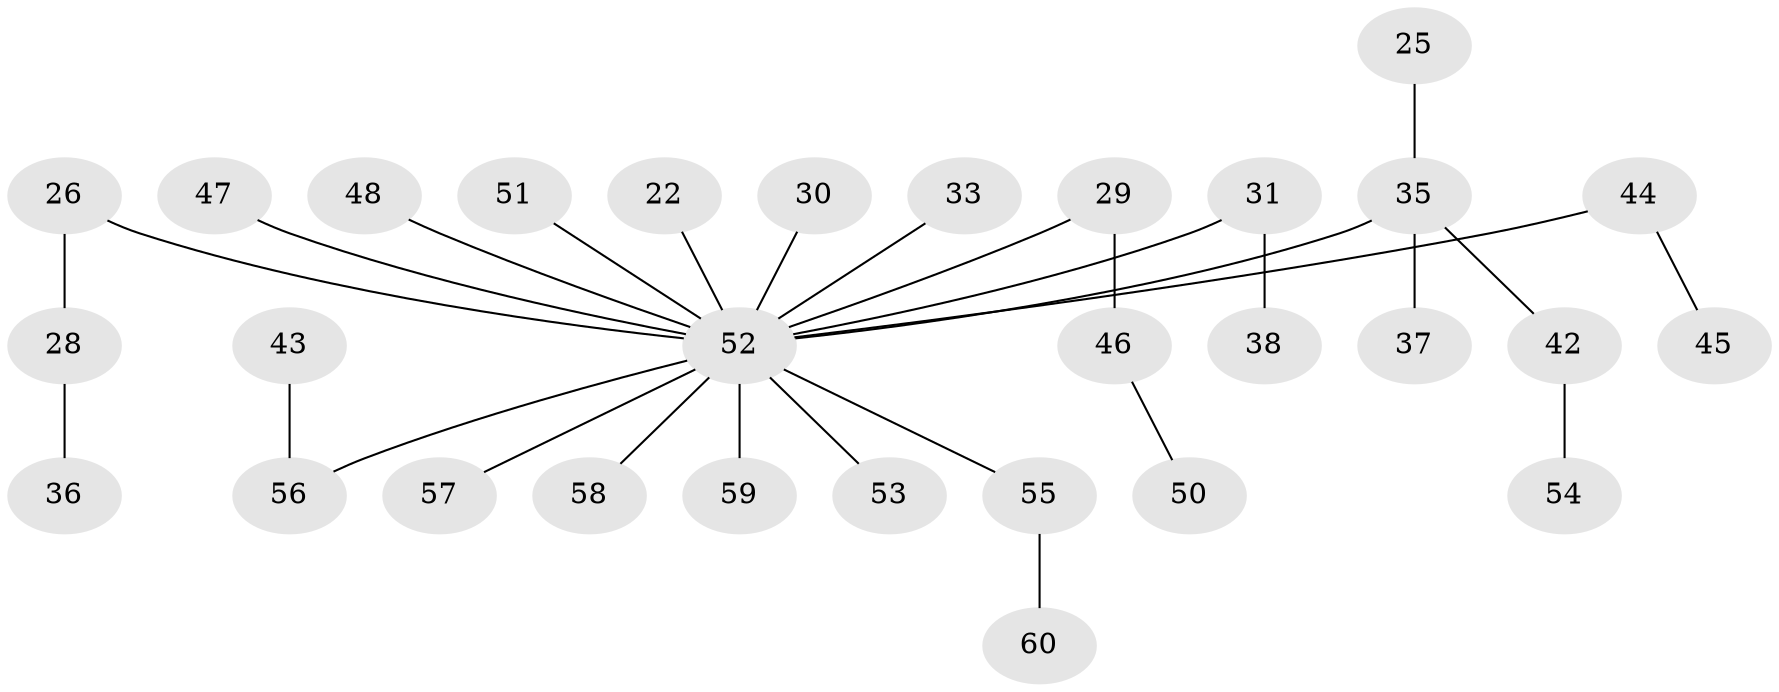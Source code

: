 // original degree distribution, {3: 0.1, 6: 0.016666666666666666, 5: 0.016666666666666666, 4: 0.06666666666666667, 7: 0.016666666666666666, 1: 0.4666666666666667, 2: 0.31666666666666665}
// Generated by graph-tools (version 1.1) at 2025/57/03/04/25 21:57:06]
// undirected, 30 vertices, 29 edges
graph export_dot {
graph [start="1"]
  node [color=gray90,style=filled];
  22;
  25;
  26;
  28;
  29 [super="+24"];
  30;
  31;
  33;
  35 [super="+20+21"];
  36;
  37;
  38;
  42 [super="+18"];
  43;
  44;
  45;
  46;
  47;
  48;
  50;
  51;
  52 [super="+23+39+49+40+41+11"];
  53;
  54;
  55;
  56 [super="+27"];
  57;
  58;
  59;
  60;
  22 -- 52;
  25 -- 35;
  26 -- 28;
  26 -- 52;
  28 -- 36;
  29 -- 46;
  29 -- 52;
  30 -- 52;
  31 -- 38;
  31 -- 52;
  33 -- 52;
  35 -- 37;
  35 -- 52;
  35 -- 42;
  42 -- 54;
  43 -- 56;
  44 -- 45;
  44 -- 52;
  46 -- 50;
  47 -- 52;
  48 -- 52;
  51 -- 52;
  52 -- 58;
  52 -- 56;
  52 -- 53;
  52 -- 55;
  52 -- 57;
  52 -- 59;
  55 -- 60;
}
